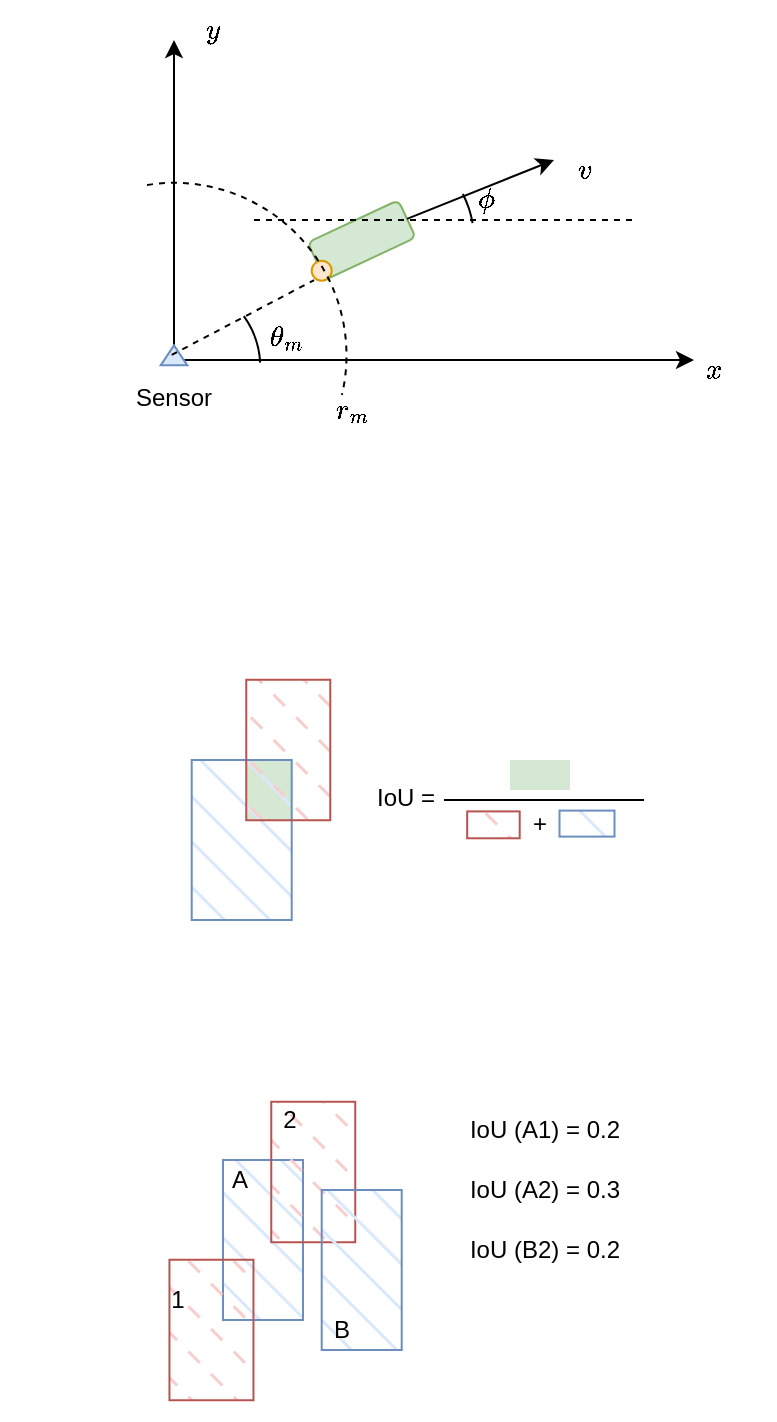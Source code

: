 <mxfile version="26.2.2">
  <diagram id="WT5ePZYAp5hpvWBf5dpb" name="Page-1">
    <mxGraphModel dx="571" dy="336" grid="1" gridSize="10" guides="1" tooltips="1" connect="1" arrows="1" fold="1" page="1" pageScale="1" pageWidth="850" pageHeight="1100" math="1" shadow="0">
      <root>
        <mxCell id="0" />
        <mxCell id="1" parent="0" />
        <mxCell id="UWMdOHtomXqZayZSISCX-22" value="" style="rounded=0;whiteSpace=wrap;html=1;strokeColor=none;" vertex="1" parent="1">
          <mxGeometry x="237.25" y="650" width="242.75" height="170" as="geometry" />
        </mxCell>
        <mxCell id="UWMdOHtomXqZayZSISCX-21" value="" style="rounded=0;whiteSpace=wrap;html=1;strokeColor=none;" vertex="1" parent="1">
          <mxGeometry x="237.25" y="430" width="262.75" height="160" as="geometry" />
        </mxCell>
        <mxCell id="UWMdOHtomXqZayZSISCX-3" value="" style="rounded=0;whiteSpace=wrap;html=1;rotation=90;fillStyle=solid;fillColor=#d5e8d4;strokeColor=none;" vertex="1" parent="1">
          <mxGeometry x="282.25" y="493.75" width="30" height="22.5" as="geometry" />
        </mxCell>
        <mxCell id="UWMdOHtomXqZayZSISCX-1" value="" style="rounded=0;whiteSpace=wrap;html=1;rotation=90;fillColor=#dae8fc;strokeColor=#6c8ebf;gradientColor=none;fillStyle=hatch;" vertex="1" parent="1">
          <mxGeometry x="243.85" y="505" width="80" height="50" as="geometry" />
        </mxCell>
        <mxCell id="UWMdOHtomXqZayZSISCX-2" value="" style="rounded=0;whiteSpace=wrap;html=1;rotation=90;fillColor=#f8cecc;strokeColor=#b85450;fillStyle=dashed;" vertex="1" parent="1">
          <mxGeometry x="272" y="464" width="70.25" height="42" as="geometry" />
        </mxCell>
        <mxCell id="DAHpgXoEImeyAnrlZiH1-1" value="" style="rounded=1;whiteSpace=wrap;html=1;rotation=-25;fillColor=#d5e8d4;strokeColor=#82b366;" parent="1" vertex="1">
          <mxGeometry x="318.85" y="219.67" width="50" height="20.66" as="geometry" />
        </mxCell>
        <mxCell id="DAHpgXoEImeyAnrlZiH1-2" value="" style="endArrow=classic;html=1;rounded=0;" parent="1" edge="1">
          <mxGeometry width="50" height="50" relative="1" as="geometry">
            <mxPoint x="250" y="290" as="sourcePoint" />
            <mxPoint x="250" y="130" as="targetPoint" />
          </mxGeometry>
        </mxCell>
        <mxCell id="DAHpgXoEImeyAnrlZiH1-3" value="" style="endArrow=classic;html=1;rounded=0;" parent="1" edge="1">
          <mxGeometry width="50" height="50" relative="1" as="geometry">
            <mxPoint x="250" y="290" as="sourcePoint" />
            <mxPoint x="510" y="290" as="targetPoint" />
          </mxGeometry>
        </mxCell>
        <mxCell id="DAHpgXoEImeyAnrlZiH1-4" value="$$x$$" style="text;html=1;align=center;verticalAlign=middle;whiteSpace=wrap;rounded=0;" parent="1" vertex="1">
          <mxGeometry x="490" y="280" width="60" height="30" as="geometry" />
        </mxCell>
        <mxCell id="DAHpgXoEImeyAnrlZiH1-5" value="$$y$$" style="text;html=1;align=center;verticalAlign=middle;whiteSpace=wrap;rounded=0;" parent="1" vertex="1">
          <mxGeometry x="240" y="110" width="60" height="30" as="geometry" />
        </mxCell>
        <mxCell id="DAHpgXoEImeyAnrlZiH1-6" value="" style="endArrow=classic;html=1;rounded=0;exitX=1;exitY=0.5;exitDx=0;exitDy=0;" parent="1" source="DAHpgXoEImeyAnrlZiH1-1" edge="1">
          <mxGeometry width="50" height="50" relative="1" as="geometry">
            <mxPoint x="370" y="219" as="sourcePoint" />
            <mxPoint x="440" y="190" as="targetPoint" />
          </mxGeometry>
        </mxCell>
        <mxCell id="DAHpgXoEImeyAnrlZiH1-7" value="$$v$$" style="text;html=1;align=center;verticalAlign=middle;whiteSpace=wrap;rounded=0;" parent="1" vertex="1">
          <mxGeometry x="425" y="180" width="60" height="30" as="geometry" />
        </mxCell>
        <mxCell id="DAHpgXoEImeyAnrlZiH1-8" value="" style="endArrow=none;dashed=1;html=1;rounded=0;" parent="1" edge="1">
          <mxGeometry width="50" height="50" relative="1" as="geometry">
            <mxPoint x="290" y="220" as="sourcePoint" />
            <mxPoint x="480" y="220" as="targetPoint" />
          </mxGeometry>
        </mxCell>
        <mxCell id="DAHpgXoEImeyAnrlZiH1-12" value="" style="verticalLabelPosition=bottom;verticalAlign=top;html=1;shape=mxgraph.basic.arc;startAngle=0.299;endAngle=0.348;rotation=-45;" parent="1" vertex="1">
          <mxGeometry x="300" y="180" width="100" height="100" as="geometry" />
        </mxCell>
        <mxCell id="DAHpgXoEImeyAnrlZiH1-14" value="$$\phi$$" style="text;html=1;align=center;verticalAlign=middle;whiteSpace=wrap;rounded=0;" parent="1" vertex="1">
          <mxGeometry x="376" y="195" width="60" height="30" as="geometry" />
        </mxCell>
        <mxCell id="DAHpgXoEImeyAnrlZiH1-15" value="" style="ellipse;whiteSpace=wrap;html=1;aspect=fixed;fillColor=#ffe6cc;strokeColor=#d79b00;" parent="1" vertex="1">
          <mxGeometry x="318.85" y="240.33" width="10" height="10" as="geometry" />
        </mxCell>
        <mxCell id="DAHpgXoEImeyAnrlZiH1-18" value="" style="triangle;whiteSpace=wrap;html=1;rotation=-90;fillColor=#dae8fc;strokeColor=#6c8ebf;" parent="1" vertex="1">
          <mxGeometry x="245" y="281" width="10" height="13.33" as="geometry" />
        </mxCell>
        <mxCell id="DAHpgXoEImeyAnrlZiH1-19" value="Sensor" style="text;html=1;align=center;verticalAlign=middle;whiteSpace=wrap;rounded=0;" parent="1" vertex="1">
          <mxGeometry x="220" y="294.33" width="60" height="30" as="geometry" />
        </mxCell>
        <mxCell id="DAHpgXoEImeyAnrlZiH1-22" value="" style="verticalLabelPosition=bottom;verticalAlign=top;html=1;shape=mxgraph.basic.arc;startAngle=0.725;endAngle=0.037;rotation=90;dashed=1;" parent="1" vertex="1">
          <mxGeometry x="163.75" y="201.42" width="172.5" height="172.5" as="geometry" />
        </mxCell>
        <mxCell id="DAHpgXoEImeyAnrlZiH1-23" value="$$r_m$$" style="text;html=1;align=center;verticalAlign=middle;whiteSpace=wrap;rounded=0;" parent="1" vertex="1">
          <mxGeometry x="308.85" y="300" width="60" height="30" as="geometry" />
        </mxCell>
        <mxCell id="DAHpgXoEImeyAnrlZiH1-24" value="" style="endArrow=none;dashed=1;html=1;rounded=0;entryX=0.282;entryY=0.094;entryDx=0;entryDy=0;entryPerimeter=0;" parent="1" target="DAHpgXoEImeyAnrlZiH1-22" edge="1">
          <mxGeometry width="50" height="50" relative="1" as="geometry">
            <mxPoint x="248.85" y="287.44" as="sourcePoint" />
            <mxPoint x="438.85" y="287.44" as="targetPoint" />
          </mxGeometry>
        </mxCell>
        <mxCell id="DAHpgXoEImeyAnrlZiH1-25" value="" style="verticalLabelPosition=bottom;verticalAlign=top;html=1;shape=mxgraph.basic.arc;startAngle=0.9;endAngle=0.992;rotation=90;" parent="1" vertex="1">
          <mxGeometry x="206.88" y="250.33" width="86.25" height="86.25" as="geometry" />
        </mxCell>
        <mxCell id="DAHpgXoEImeyAnrlZiH1-26" value="$$\theta_m$$" style="text;html=1;align=center;verticalAlign=middle;whiteSpace=wrap;rounded=0;" parent="1" vertex="1">
          <mxGeometry x="276.25" y="264.33" width="60" height="30" as="geometry" />
        </mxCell>
        <mxCell id="UWMdOHtomXqZayZSISCX-4" value="" style="rounded=0;whiteSpace=wrap;html=1;rotation=90;fillColor=#f8cecc;strokeColor=#b85450;fillStyle=dashed;" vertex="1" parent="1">
          <mxGeometry x="403" y="509.3" width="13.44" height="26.25" as="geometry" />
        </mxCell>
        <mxCell id="UWMdOHtomXqZayZSISCX-5" value="" style="rounded=0;whiteSpace=wrap;html=1;rotation=90;fillColor=#dae8fc;strokeColor=#6c8ebf;gradientColor=none;fillStyle=hatch;" vertex="1" parent="1">
          <mxGeometry x="450" y="508.05" width="13" height="27.5" as="geometry" />
        </mxCell>
        <mxCell id="UWMdOHtomXqZayZSISCX-6" value="+" style="text;html=1;align=center;verticalAlign=middle;whiteSpace=wrap;rounded=0;" vertex="1" parent="1">
          <mxGeometry x="403" y="507.42" width="60" height="30" as="geometry" />
        </mxCell>
        <mxCell id="UWMdOHtomXqZayZSISCX-7" value="" style="endArrow=none;html=1;rounded=0;" edge="1" parent="1">
          <mxGeometry width="50" height="50" relative="1" as="geometry">
            <mxPoint x="385" y="510.05" as="sourcePoint" />
            <mxPoint x="485" y="510.05" as="targetPoint" />
          </mxGeometry>
        </mxCell>
        <mxCell id="UWMdOHtomXqZayZSISCX-8" value="" style="rounded=0;whiteSpace=wrap;html=1;fillColor=#d5e8d4;strokeColor=none;" vertex="1" parent="1">
          <mxGeometry x="418" y="490" width="30" height="15" as="geometry" />
        </mxCell>
        <mxCell id="UWMdOHtomXqZayZSISCX-9" value="IoU =" style="text;html=1;align=center;verticalAlign=middle;whiteSpace=wrap;rounded=0;" vertex="1" parent="1">
          <mxGeometry x="336.25" y="493.75" width="60" height="30" as="geometry" />
        </mxCell>
        <mxCell id="UWMdOHtomXqZayZSISCX-10" value="" style="rounded=0;whiteSpace=wrap;html=1;rotation=90;fillColor=#dae8fc;strokeColor=#6c8ebf;gradientColor=none;fillStyle=hatch;" vertex="1" parent="1">
          <mxGeometry x="254.5" y="710" width="80" height="40" as="geometry" />
        </mxCell>
        <mxCell id="UWMdOHtomXqZayZSISCX-11" value="" style="rounded=0;whiteSpace=wrap;html=1;rotation=90;fillColor=#f8cecc;strokeColor=#b85450;fillStyle=dashed;" vertex="1" parent="1">
          <mxGeometry x="284.5" y="675" width="70.25" height="42" as="geometry" />
        </mxCell>
        <mxCell id="UWMdOHtomXqZayZSISCX-12" value="" style="rounded=0;whiteSpace=wrap;html=1;rotation=90;fillColor=#f8cecc;strokeColor=#b85450;fillStyle=dashed;" vertex="1" parent="1">
          <mxGeometry x="233.6" y="754" width="70.25" height="42" as="geometry" />
        </mxCell>
        <mxCell id="UWMdOHtomXqZayZSISCX-13" value="" style="rounded=0;whiteSpace=wrap;html=1;rotation=90;fillColor=#dae8fc;strokeColor=#6c8ebf;gradientColor=none;fillStyle=hatch;" vertex="1" parent="1">
          <mxGeometry x="303.85" y="725" width="80" height="40" as="geometry" />
        </mxCell>
        <mxCell id="UWMdOHtomXqZayZSISCX-14" value="A" style="text;html=1;align=center;verticalAlign=middle;whiteSpace=wrap;rounded=0;" vertex="1" parent="1">
          <mxGeometry x="268.38" y="690" width="30" height="20" as="geometry" />
        </mxCell>
        <mxCell id="UWMdOHtomXqZayZSISCX-15" value="B" style="text;html=1;align=center;verticalAlign=middle;whiteSpace=wrap;rounded=0;" vertex="1" parent="1">
          <mxGeometry x="318.85" y="765" width="30" height="20" as="geometry" />
        </mxCell>
        <mxCell id="UWMdOHtomXqZayZSISCX-16" value="2" style="text;html=1;align=center;verticalAlign=middle;whiteSpace=wrap;rounded=0;" vertex="1" parent="1">
          <mxGeometry x="292.5" y="660" width="30" height="20" as="geometry" />
        </mxCell>
        <mxCell id="UWMdOHtomXqZayZSISCX-17" value="1" style="text;html=1;align=center;verticalAlign=middle;whiteSpace=wrap;rounded=0;" vertex="1" parent="1">
          <mxGeometry x="237.25" y="750" width="30" height="20" as="geometry" />
        </mxCell>
        <mxCell id="UWMdOHtomXqZayZSISCX-18" value="IoU (A1) = 0.2" style="text;html=1;align=center;verticalAlign=middle;whiteSpace=wrap;rounded=0;" vertex="1" parent="1">
          <mxGeometry x="378.25" y="660" width="115" height="30" as="geometry" />
        </mxCell>
        <mxCell id="UWMdOHtomXqZayZSISCX-19" value="IoU (A2) = 0.3" style="text;html=1;align=center;verticalAlign=middle;whiteSpace=wrap;rounded=0;" vertex="1" parent="1">
          <mxGeometry x="378.25" y="690" width="115" height="30" as="geometry" />
        </mxCell>
        <mxCell id="UWMdOHtomXqZayZSISCX-20" value="IoU (B2) = 0.2" style="text;html=1;align=center;verticalAlign=middle;whiteSpace=wrap;rounded=0;" vertex="1" parent="1">
          <mxGeometry x="378.25" y="720" width="115" height="30" as="geometry" />
        </mxCell>
      </root>
    </mxGraphModel>
  </diagram>
</mxfile>
